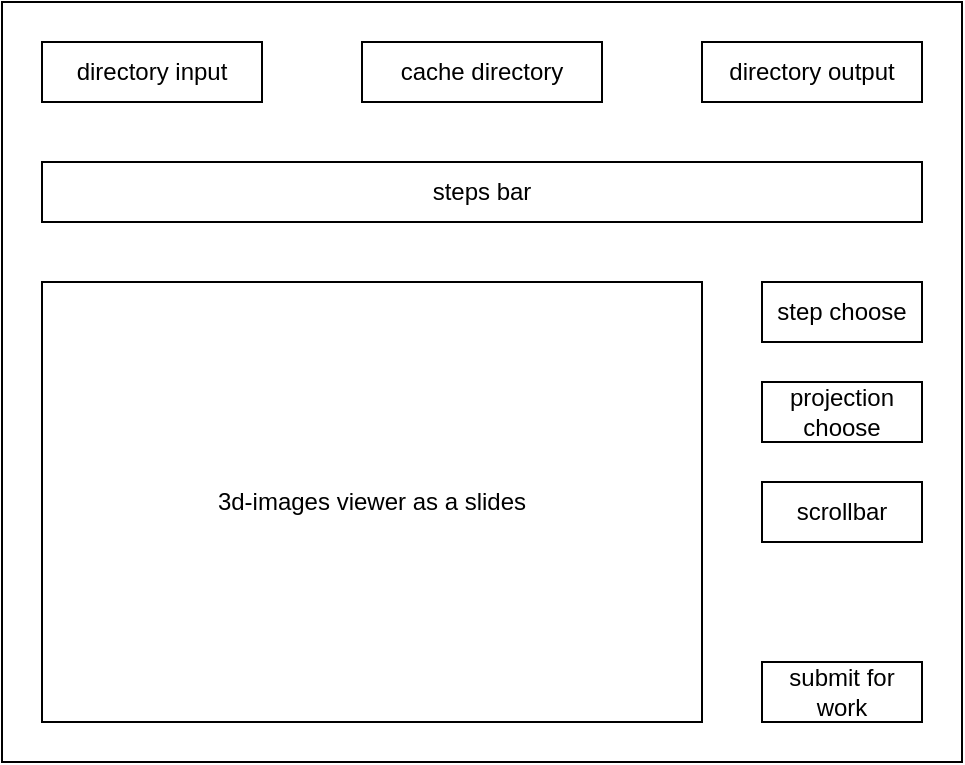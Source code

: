 <mxfile version="20.5.3" type="embed"><diagram id="23iRSUPoRavnBvh4doch" name="Page-1"><mxGraphModel dx="1306" dy="750" grid="1" gridSize="10" guides="1" tooltips="1" connect="1" arrows="1" fold="1" page="1" pageScale="1" pageWidth="827" pageHeight="1169" math="0" shadow="0"><root><mxCell id="0"/><mxCell id="1" parent="0"/><mxCell id="2" value="" style="rounded=0;whiteSpace=wrap;html=1;" vertex="1" parent="1"><mxGeometry x="40" y="40" width="480" height="380" as="geometry"/></mxCell><mxCell id="3" value="directory input" style="rounded=0;whiteSpace=wrap;html=1;" vertex="1" parent="1"><mxGeometry x="60" y="60" width="110" height="30" as="geometry"/></mxCell><mxCell id="4" value="directory output" style="rounded=0;whiteSpace=wrap;html=1;" vertex="1" parent="1"><mxGeometry x="390" y="60" width="110" height="30" as="geometry"/></mxCell><mxCell id="5" value="cache directory" style="rounded=0;whiteSpace=wrap;html=1;" vertex="1" parent="1"><mxGeometry x="220" y="60" width="120" height="30" as="geometry"/></mxCell><mxCell id="6" value="steps bar" style="rounded=0;whiteSpace=wrap;html=1;" vertex="1" parent="1"><mxGeometry x="60" y="120" width="440" height="30" as="geometry"/></mxCell><mxCell id="7" value="submit for work" style="rounded=0;whiteSpace=wrap;html=1;" vertex="1" parent="1"><mxGeometry x="420" y="370" width="80" height="30" as="geometry"/></mxCell><mxCell id="8" value="3d-images viewer as a slides" style="rounded=0;whiteSpace=wrap;html=1;" vertex="1" parent="1"><mxGeometry x="60" y="180" width="330" height="220" as="geometry"/></mxCell><mxCell id="9" value="step choose" style="rounded=0;whiteSpace=wrap;html=1;" vertex="1" parent="1"><mxGeometry x="420" y="180" width="80" height="30" as="geometry"/></mxCell><mxCell id="10" value="projection choose" style="rounded=0;whiteSpace=wrap;html=1;" vertex="1" parent="1"><mxGeometry x="420" y="230" width="80" height="30" as="geometry"/></mxCell><mxCell id="11" value="scrollbar" style="rounded=0;whiteSpace=wrap;html=1;" vertex="1" parent="1"><mxGeometry x="420" y="280" width="80" height="30" as="geometry"/></mxCell></root></mxGraphModel></diagram></mxfile>